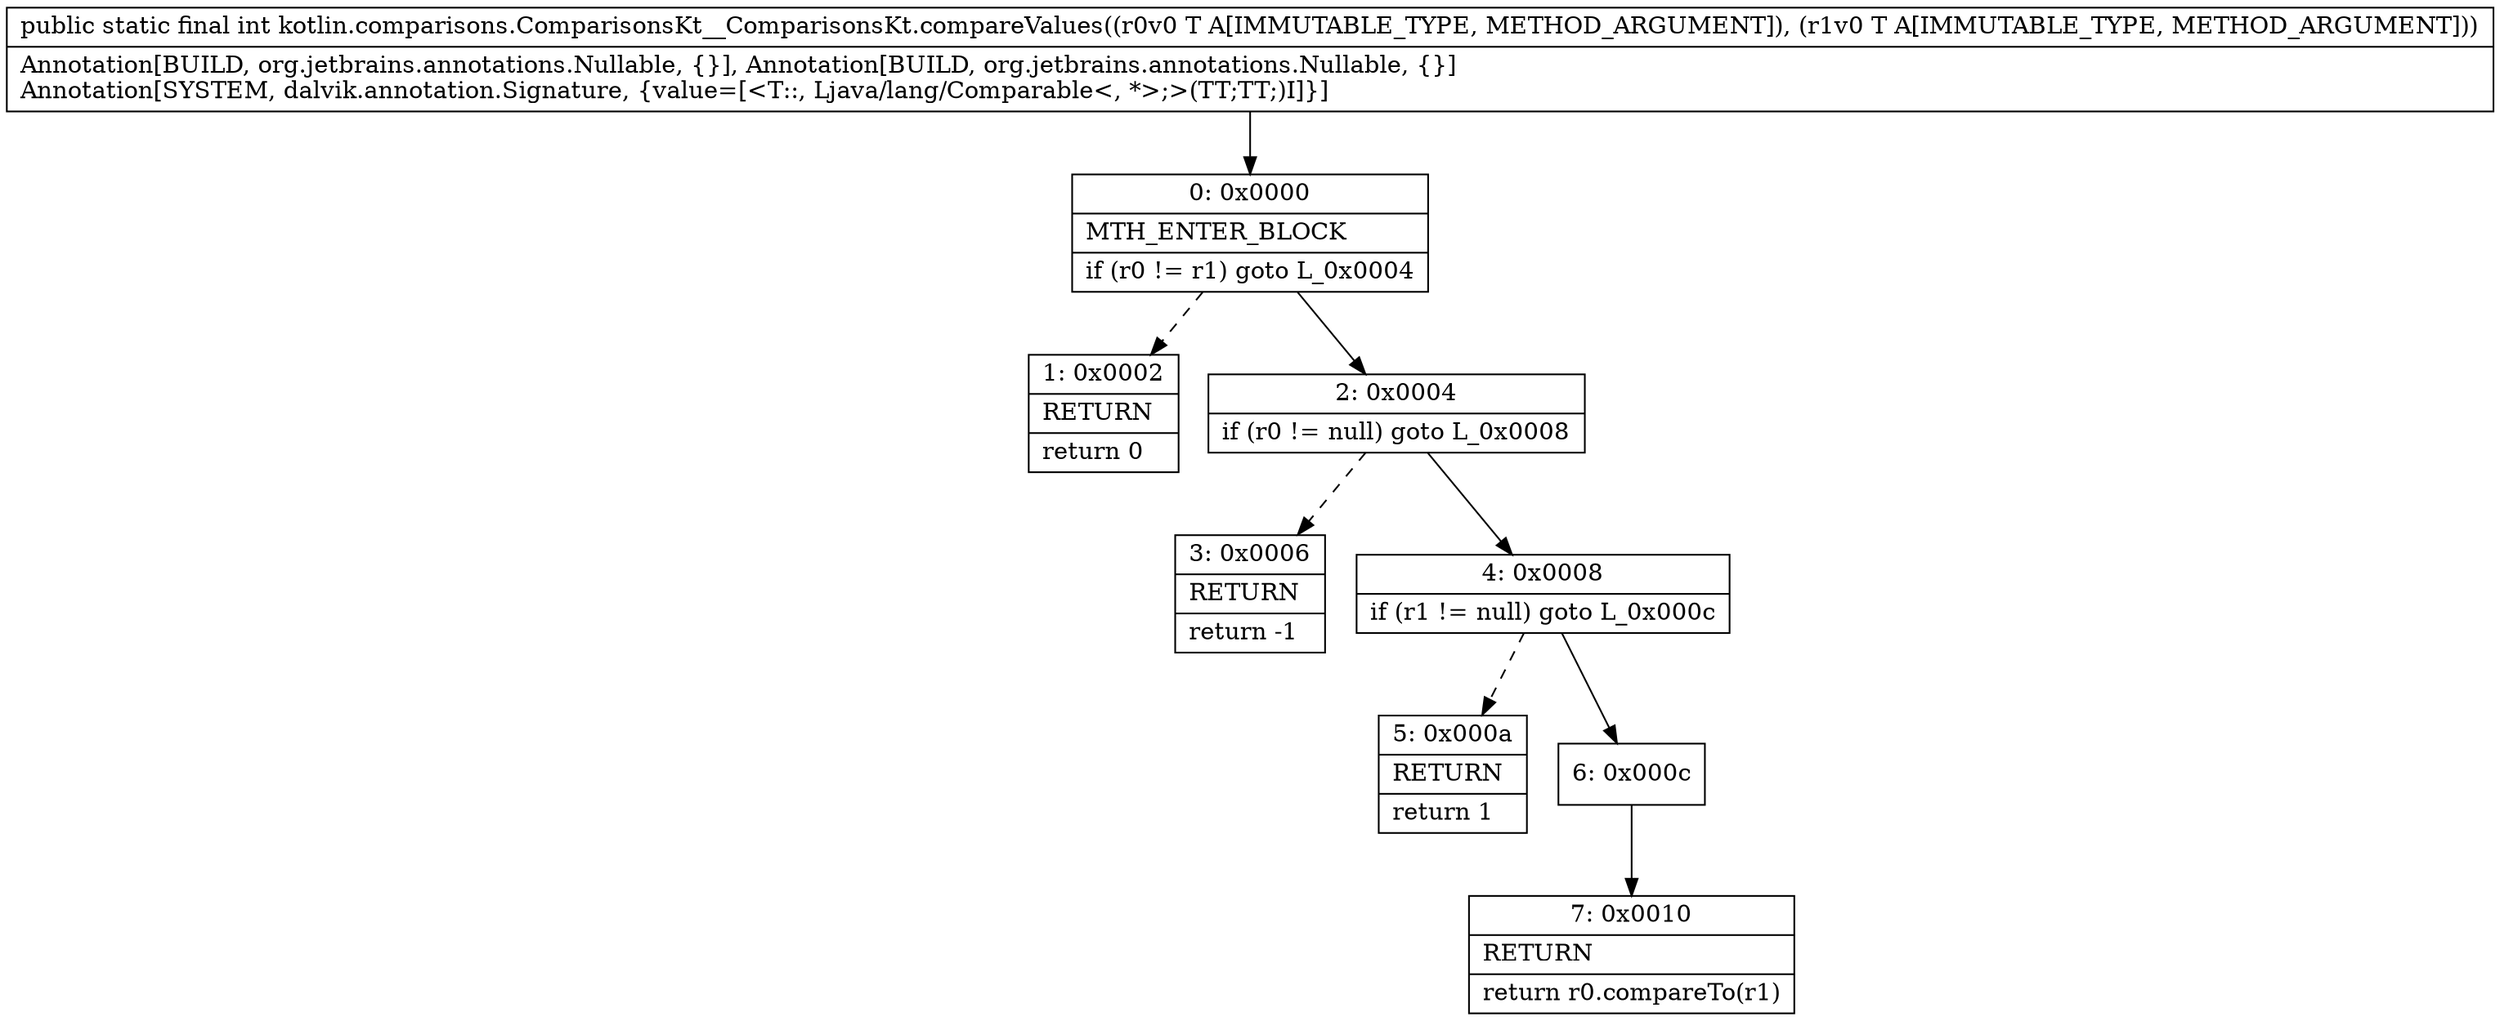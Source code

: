 digraph "CFG forkotlin.comparisons.ComparisonsKt__ComparisonsKt.compareValues(Ljava\/lang\/Comparable;Ljava\/lang\/Comparable;)I" {
Node_0 [shape=record,label="{0\:\ 0x0000|MTH_ENTER_BLOCK\l|if (r0 != r1) goto L_0x0004\l}"];
Node_1 [shape=record,label="{1\:\ 0x0002|RETURN\l|return 0\l}"];
Node_2 [shape=record,label="{2\:\ 0x0004|if (r0 != null) goto L_0x0008\l}"];
Node_3 [shape=record,label="{3\:\ 0x0006|RETURN\l|return \-1\l}"];
Node_4 [shape=record,label="{4\:\ 0x0008|if (r1 != null) goto L_0x000c\l}"];
Node_5 [shape=record,label="{5\:\ 0x000a|RETURN\l|return 1\l}"];
Node_6 [shape=record,label="{6\:\ 0x000c}"];
Node_7 [shape=record,label="{7\:\ 0x0010|RETURN\l|return r0.compareTo(r1)\l}"];
MethodNode[shape=record,label="{public static final int kotlin.comparisons.ComparisonsKt__ComparisonsKt.compareValues((r0v0 T A[IMMUTABLE_TYPE, METHOD_ARGUMENT]), (r1v0 T A[IMMUTABLE_TYPE, METHOD_ARGUMENT]))  | Annotation[BUILD, org.jetbrains.annotations.Nullable, \{\}], Annotation[BUILD, org.jetbrains.annotations.Nullable, \{\}]\lAnnotation[SYSTEM, dalvik.annotation.Signature, \{value=[\<T::, Ljava\/lang\/Comparable\<, *\>;\>(TT;TT;)I]\}]\l}"];
MethodNode -> Node_0;
Node_0 -> Node_1[style=dashed];
Node_0 -> Node_2;
Node_2 -> Node_3[style=dashed];
Node_2 -> Node_4;
Node_4 -> Node_5[style=dashed];
Node_4 -> Node_6;
Node_6 -> Node_7;
}

